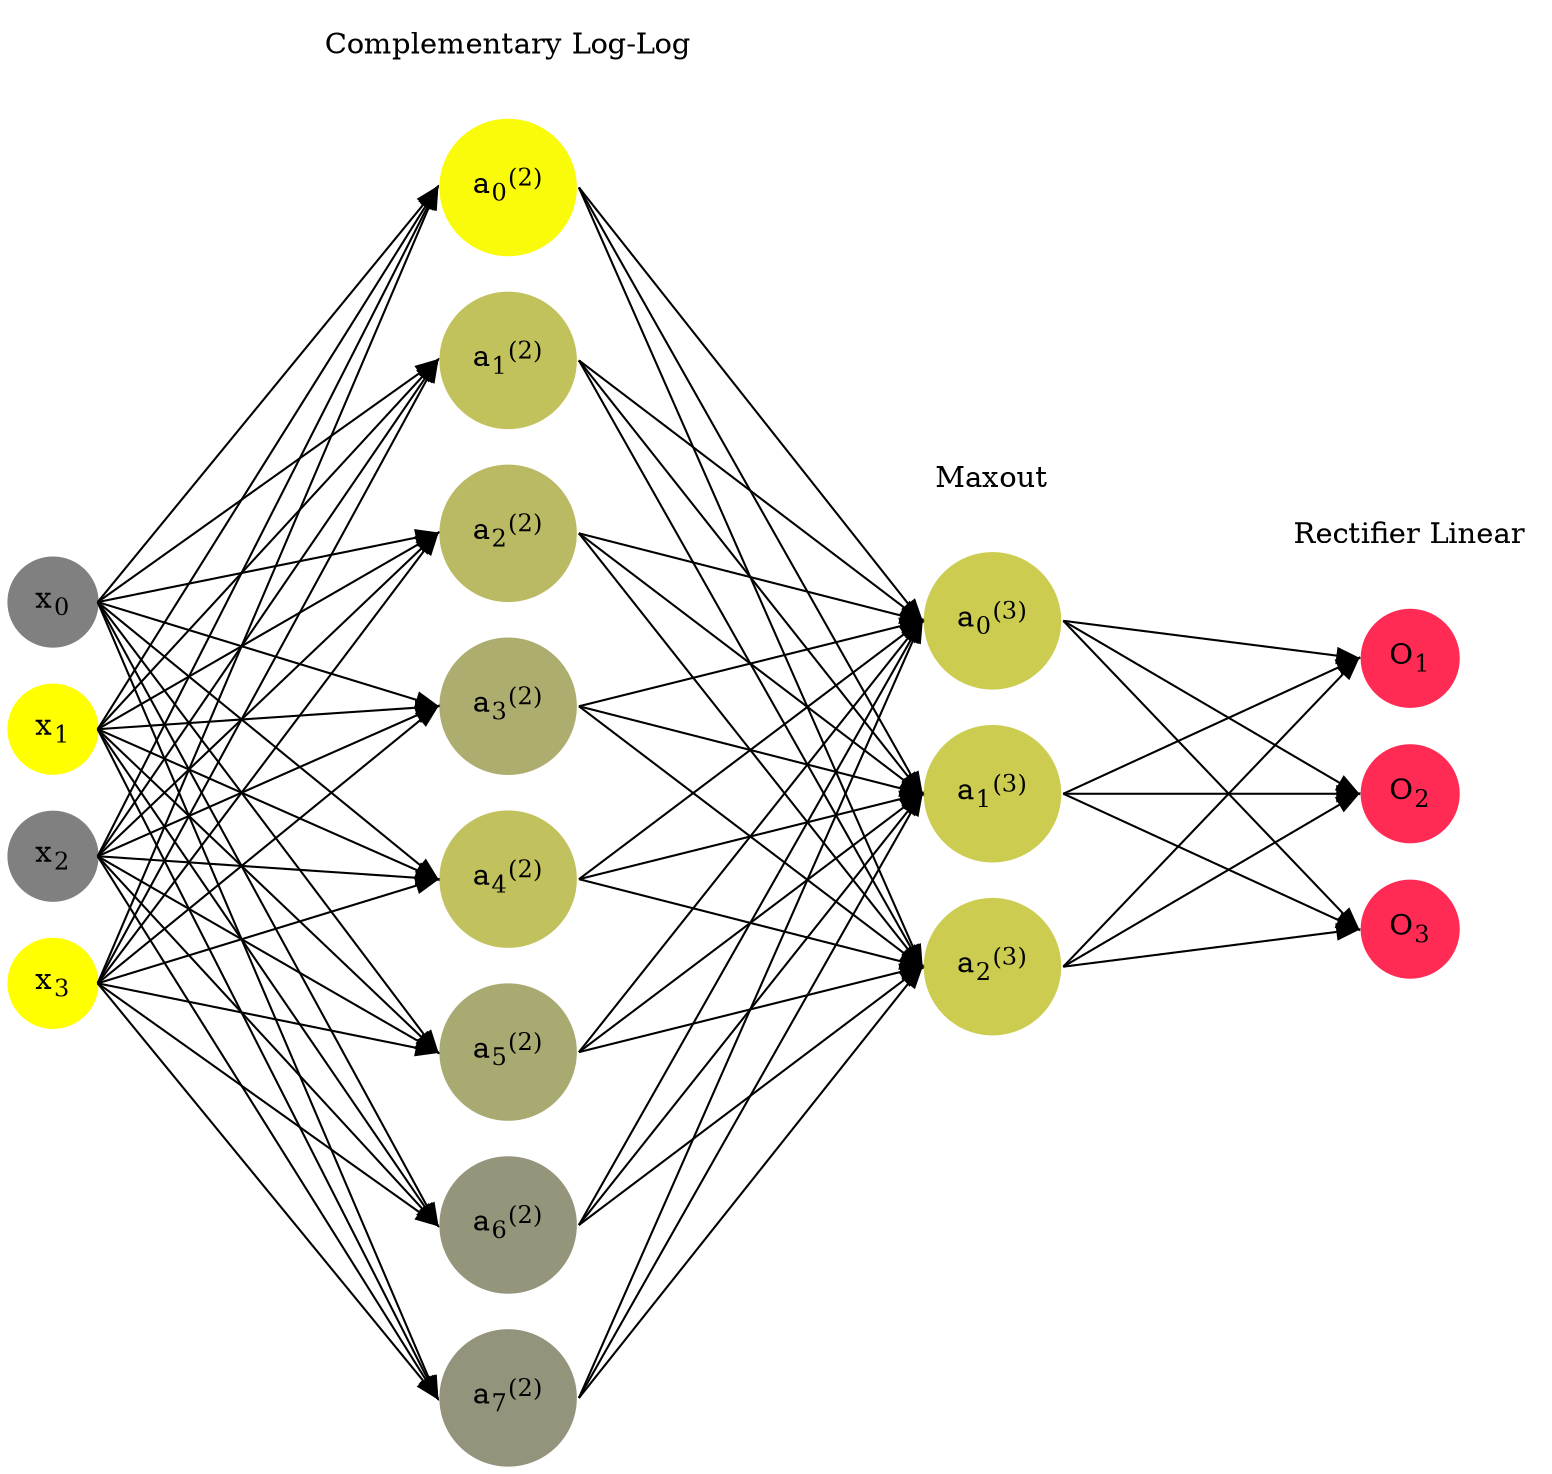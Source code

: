 digraph G {
	rankdir = LR;
	splines=false;
	edge[style=invis];
	ranksep= 1.4;
	{
	node [shape=circle, color="0.1667, 0.0, 0.5", style=filled, fillcolor="0.1667, 0.0, 0.5"];
	x0 [label=<x<sub>0</sub>>];
	}
	{
	node [shape=circle, color="0.1667, 1.0, 1.0", style=filled, fillcolor="0.1667, 1.0, 1.0"];
	x1 [label=<x<sub>1</sub>>];
	}
	{
	node [shape=circle, color="0.1667, 0.0, 0.5", style=filled, fillcolor="0.1667, 0.0, 0.5"];
	x2 [label=<x<sub>2</sub>>];
	}
	{
	node [shape=circle, color="0.1667, 1.0, 1.0", style=filled, fillcolor="0.1667, 1.0, 1.0"];
	x3 [label=<x<sub>3</sub>>];
	}
	{
	node [shape=circle, color="0.1667, 0.955829, 0.977914", style=filled, fillcolor="0.1667, 0.955829, 0.977914"];
	a02 [label=<a<sub>0</sub><sup>(2)</sup>>];
	}
	{
	node [shape=circle, color="0.1667, 0.517434, 0.758717", style=filled, fillcolor="0.1667, 0.517434, 0.758717"];
	a12 [label=<a<sub>1</sub><sup>(2)</sup>>];
	}
	{
	node [shape=circle, color="0.1667, 0.456350, 0.728175", style=filled, fillcolor="0.1667, 0.456350, 0.728175"];
	a22 [label=<a<sub>2</sub><sup>(2)</sup>>];
	}
	{
	node [shape=circle, color="0.1667, 0.357591, 0.678796", style=filled, fillcolor="0.1667, 0.357591, 0.678796"];
	a32 [label=<a<sub>3</sub><sup>(2)</sup>>];
	}
	{
	node [shape=circle, color="0.1667, 0.509693, 0.754846", style=filled, fillcolor="0.1667, 0.509693, 0.754846"];
	a42 [label=<a<sub>4</sub><sup>(2)</sup>>];
	}
	{
	node [shape=circle, color="0.1667, 0.324426, 0.662213", style=filled, fillcolor="0.1667, 0.324426, 0.662213"];
	a52 [label=<a<sub>5</sub><sup>(2)</sup>>];
	}
	{
	node [shape=circle, color="0.1667, 0.165651, 0.582825", style=filled, fillcolor="0.1667, 0.165651, 0.582825"];
	a62 [label=<a<sub>6</sub><sup>(2)</sup>>];
	}
	{
	node [shape=circle, color="0.1667, 0.163930, 0.581965", style=filled, fillcolor="0.1667, 0.163930, 0.581965"];
	a72 [label=<a<sub>7</sub><sup>(2)</sup>>];
	}
	{
	node [shape=circle, color="0.1667, 0.600069, 0.800035", style=filled, fillcolor="0.1667, 0.600069, 0.800035"];
	a03 [label=<a<sub>0</sub><sup>(3)</sup>>];
	}
	{
	node [shape=circle, color="0.1667, 0.600069, 0.800035", style=filled, fillcolor="0.1667, 0.600069, 0.800035"];
	a13 [label=<a<sub>1</sub><sup>(3)</sup>>];
	}
	{
	node [shape=circle, color="0.1667, 0.600069, 0.800035", style=filled, fillcolor="0.1667, 0.600069, 0.800035"];
	a23 [label=<a<sub>2</sub><sup>(3)</sup>>];
	}
	{
	node [shape=circle, color="0.9667, 0.83, 1.0", style=filled, fillcolor="0.9667, 0.83, 1.0"];
	O1 [label=<O<sub>1</sub>>];
	}
	{
	node [shape=circle, color="0.9667, 0.83, 1.0", style=filled, fillcolor="0.9667, 0.83, 1.0"];
	O2 [label=<O<sub>2</sub>>];
	}
	{
	node [shape=circle, color="0.9667, 0.83, 1.0", style=filled, fillcolor="0.9667, 0.83, 1.0"];
	O3 [label=<O<sub>3</sub>>];
	}
	{
	rank=same;
	x0->x1->x2->x3;
	}
	{
	rank=same;
	a02->a12->a22->a32->a42->a52->a62->a72;
	}
	{
	rank=same;
	a03->a13->a23;
	}
	{
	rank=same;
	O1->O2->O3;
	}
	l1 [shape=plaintext,label="Complementary Log-Log"];
	l1->a02;
	{rank=same; l1;a02};
	l2 [shape=plaintext,label="Maxout"];
	l2->a03;
	{rank=same; l2;a03};
	l3 [shape=plaintext,label="Rectifier Linear"];
	l3->O1;
	{rank=same; l3;O1};
edge[style=solid, tailport=e, headport=w];
	{x0;x1;x2;x3} -> {a02;a12;a22;a32;a42;a52;a62;a72};
	{a02;a12;a22;a32;a42;a52;a62;a72} -> {a03;a13;a23};
	{a03;a13;a23} -> {O1,O2,O3};
}